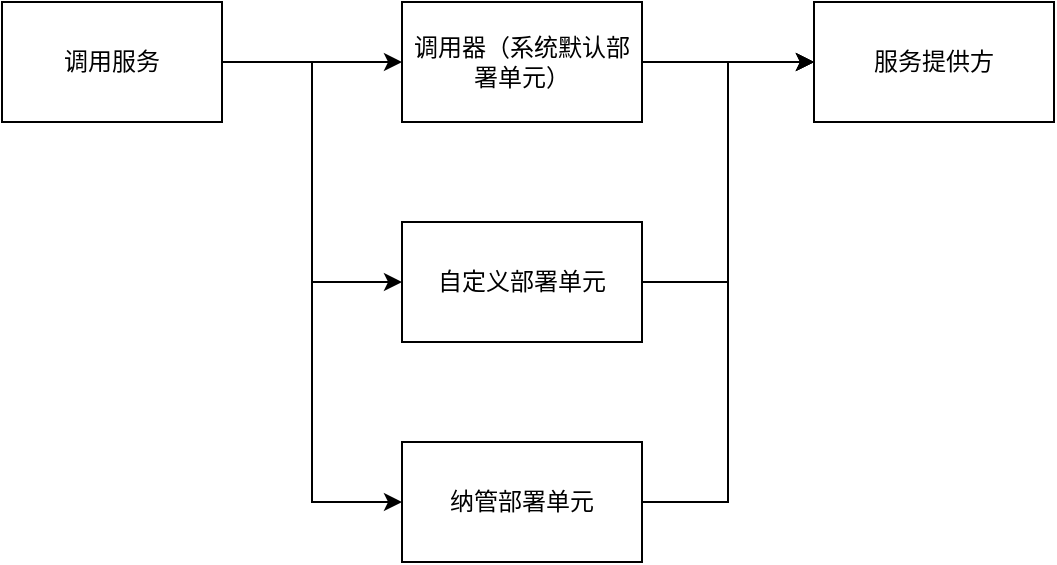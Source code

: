 <mxfile version="14.8.0" type="github">
  <diagram id="mMq6zP7kbv1xu-Ik0gKE" name="Page-1">
    <mxGraphModel dx="1082" dy="695" grid="1" gridSize="10" guides="1" tooltips="1" connect="1" arrows="1" fold="1" page="1" pageScale="1" pageWidth="827" pageHeight="1169" math="0" shadow="0">
      <root>
        <mxCell id="0" />
        <mxCell id="1" parent="0" />
        <mxCell id="wOBWWVgMSlV4J2qOiNlZ-3" value="" style="edgeStyle=orthogonalEdgeStyle;rounded=0;orthogonalLoop=1;jettySize=auto;html=1;" parent="1" source="wOBWWVgMSlV4J2qOiNlZ-1" target="wOBWWVgMSlV4J2qOiNlZ-2" edge="1">
          <mxGeometry relative="1" as="geometry" />
        </mxCell>
        <mxCell id="wOBWWVgMSlV4J2qOiNlZ-10" style="edgeStyle=orthogonalEdgeStyle;rounded=0;orthogonalLoop=1;jettySize=auto;html=1;entryX=0;entryY=0.5;entryDx=0;entryDy=0;" parent="1" source="wOBWWVgMSlV4J2qOiNlZ-1" target="wOBWWVgMSlV4J2qOiNlZ-8" edge="1">
          <mxGeometry relative="1" as="geometry" />
        </mxCell>
        <mxCell id="wOBWWVgMSlV4J2qOiNlZ-11" style="edgeStyle=orthogonalEdgeStyle;rounded=0;orthogonalLoop=1;jettySize=auto;html=1;entryX=0;entryY=0.5;entryDx=0;entryDy=0;" parent="1" source="wOBWWVgMSlV4J2qOiNlZ-1" target="wOBWWVgMSlV4J2qOiNlZ-7" edge="1">
          <mxGeometry relative="1" as="geometry" />
        </mxCell>
        <mxCell id="wOBWWVgMSlV4J2qOiNlZ-1" value="调用服务" style="rounded=0;whiteSpace=wrap;html=1;direction=west;" parent="1" vertex="1">
          <mxGeometry x="154" y="190" width="110" height="60" as="geometry" />
        </mxCell>
        <mxCell id="wOBWWVgMSlV4J2qOiNlZ-6" value="" style="edgeStyle=orthogonalEdgeStyle;rounded=0;orthogonalLoop=1;jettySize=auto;html=1;" parent="1" source="wOBWWVgMSlV4J2qOiNlZ-2" target="wOBWWVgMSlV4J2qOiNlZ-5" edge="1">
          <mxGeometry relative="1" as="geometry" />
        </mxCell>
        <mxCell id="wOBWWVgMSlV4J2qOiNlZ-2" value="调用器（系统默认部署单元）" style="rounded=0;whiteSpace=wrap;html=1;" parent="1" vertex="1">
          <mxGeometry x="354" y="190" width="120" height="60" as="geometry" />
        </mxCell>
        <mxCell id="wOBWWVgMSlV4J2qOiNlZ-5" value="服务提供方" style="rounded=0;whiteSpace=wrap;html=1;" parent="1" vertex="1">
          <mxGeometry x="560" y="190" width="120" height="60" as="geometry" />
        </mxCell>
        <mxCell id="ZWZCA5V4wLxTZFLt6FPY-2" style="edgeStyle=orthogonalEdgeStyle;rounded=0;orthogonalLoop=1;jettySize=auto;html=1;entryX=0;entryY=0.5;entryDx=0;entryDy=0;" edge="1" parent="1" source="wOBWWVgMSlV4J2qOiNlZ-7" target="wOBWWVgMSlV4J2qOiNlZ-5">
          <mxGeometry relative="1" as="geometry" />
        </mxCell>
        <mxCell id="wOBWWVgMSlV4J2qOiNlZ-7" value="纳管部署单元" style="rounded=0;whiteSpace=wrap;html=1;" parent="1" vertex="1">
          <mxGeometry x="354" y="410" width="120" height="60" as="geometry" />
        </mxCell>
        <mxCell id="ZWZCA5V4wLxTZFLt6FPY-1" style="edgeStyle=orthogonalEdgeStyle;rounded=0;orthogonalLoop=1;jettySize=auto;html=1;entryX=0;entryY=0.5;entryDx=0;entryDy=0;" edge="1" parent="1" source="wOBWWVgMSlV4J2qOiNlZ-8" target="wOBWWVgMSlV4J2qOiNlZ-5">
          <mxGeometry relative="1" as="geometry">
            <Array as="points">
              <mxPoint x="517" y="330" />
              <mxPoint x="517" y="220" />
            </Array>
          </mxGeometry>
        </mxCell>
        <mxCell id="wOBWWVgMSlV4J2qOiNlZ-8" value="自定义部署单元" style="rounded=0;whiteSpace=wrap;html=1;" parent="1" vertex="1">
          <mxGeometry x="354" y="300" width="120" height="60" as="geometry" />
        </mxCell>
      </root>
    </mxGraphModel>
  </diagram>
</mxfile>
